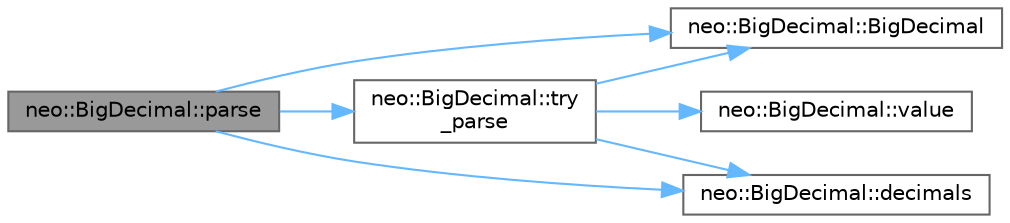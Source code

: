 digraph "neo::BigDecimal::parse"
{
 // LATEX_PDF_SIZE
  bgcolor="transparent";
  edge [fontname=Helvetica,fontsize=10,labelfontname=Helvetica,labelfontsize=10];
  node [fontname=Helvetica,fontsize=10,shape=box,height=0.2,width=0.4];
  rankdir="LR";
  Node1 [id="Node000001",label="neo::BigDecimal::parse",height=0.2,width=0.4,color="gray40", fillcolor="grey60", style="filled", fontcolor="black",tooltip="Parses a BigDecimal from a string."];
  Node1 -> Node2 [id="edge1_Node000001_Node000002",color="steelblue1",style="solid",tooltip=" "];
  Node2 [id="Node000002",label="neo::BigDecimal::BigDecimal",height=0.2,width=0.4,color="grey40", fillcolor="white", style="filled",URL="$classneo_1_1_big_decimal.html#a3916c64ca0374e8a2d4ee5898f0271b0",tooltip="Default constructor - creates a BigDecimal with value 0 and 0 decimals."];
  Node1 -> Node3 [id="edge2_Node000001_Node000003",color="steelblue1",style="solid",tooltip=" "];
  Node3 [id="Node000003",label="neo::BigDecimal::decimals",height=0.2,width=0.4,color="grey40", fillcolor="white", style="filled",URL="$classneo_1_1_big_decimal.html#ab4f36b6403378db416589e35b8f8162c",tooltip="Gets the number of decimal places for this number."];
  Node1 -> Node4 [id="edge3_Node000001_Node000004",color="steelblue1",style="solid",tooltip=" "];
  Node4 [id="Node000004",label="neo::BigDecimal::try\l_parse",height=0.2,width=0.4,color="grey40", fillcolor="white", style="filled",URL="$classneo_1_1_big_decimal.html#a21f9c76f79cd2d7fd0cbe15b1157f764",tooltip="Attempts to parse a BigDecimal from a string."];
  Node4 -> Node2 [id="edge4_Node000004_Node000002",color="steelblue1",style="solid",tooltip=" "];
  Node4 -> Node3 [id="edge5_Node000004_Node000003",color="steelblue1",style="solid",tooltip=" "];
  Node4 -> Node5 [id="edge6_Node000004_Node000005",color="steelblue1",style="solid",tooltip=" "];
  Node5 [id="Node000005",label="neo::BigDecimal::value",height=0.2,width=0.4,color="grey40", fillcolor="white", style="filled",URL="$classneo_1_1_big_decimal.html#ace79a09b93edd014178bec687ffb8013",tooltip="Gets the BigInteger value of the number."];
}
